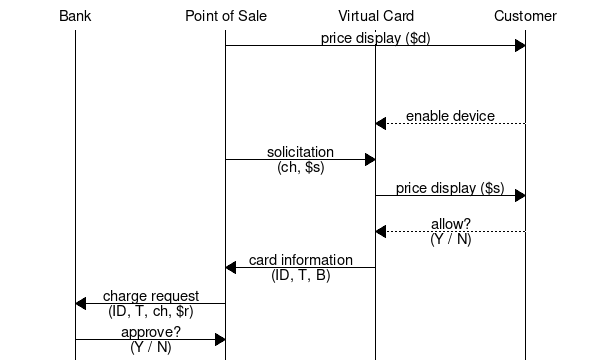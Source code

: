 # Newer CC Protocol
msc {
 arcgradient = 0;

 a [label="Bank"],b [label="Point of Sale"],c [label="Virtual Card"],d [label="Customer"];

 b=>d [label="price display ($d)"];
 |||;
 |||;
 d>>c [label="enable device"];
 b=>c [label="solicitation\n(ch, $s)"];
 c=>d [label="price display ($s)"];
 d>>c [label="allow?\n(Y / N)"];
 c=>b [label="card information\n(ID, T, B)"];
 b=>a [label="charge request\n(ID, T, ch, $r)"];
 a=>b [label="approve?\n(Y / N)"];
}
